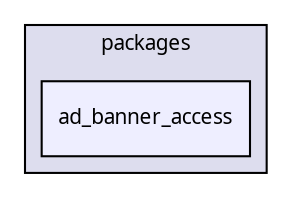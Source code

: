 digraph "packages/ad/packages/ad_banner/packages/ad_banner_access/" {
  compound=true
  node [ fontsize="10", fontname="FreeSans.ttf"];
  edge [ labelfontsize="10", labelfontname="FreeSans.ttf"];
  subgraph clusterdir_ea9e9f61c343f42a33ff53c1144edee3 {
    graph [ bgcolor="#ddddee", pencolor="black", label="packages" fontname="FreeSans.ttf", fontsize="10", URL="dir_ea9e9f61c343f42a33ff53c1144edee3.html"]
  dir_d0618cfaad7de8b2f0404df574659582 [shape=box, label="ad_banner_access", style="filled", fillcolor="#eeeeff", pencolor="black", URL="dir_d0618cfaad7de8b2f0404df574659582.html"];
  }
}
